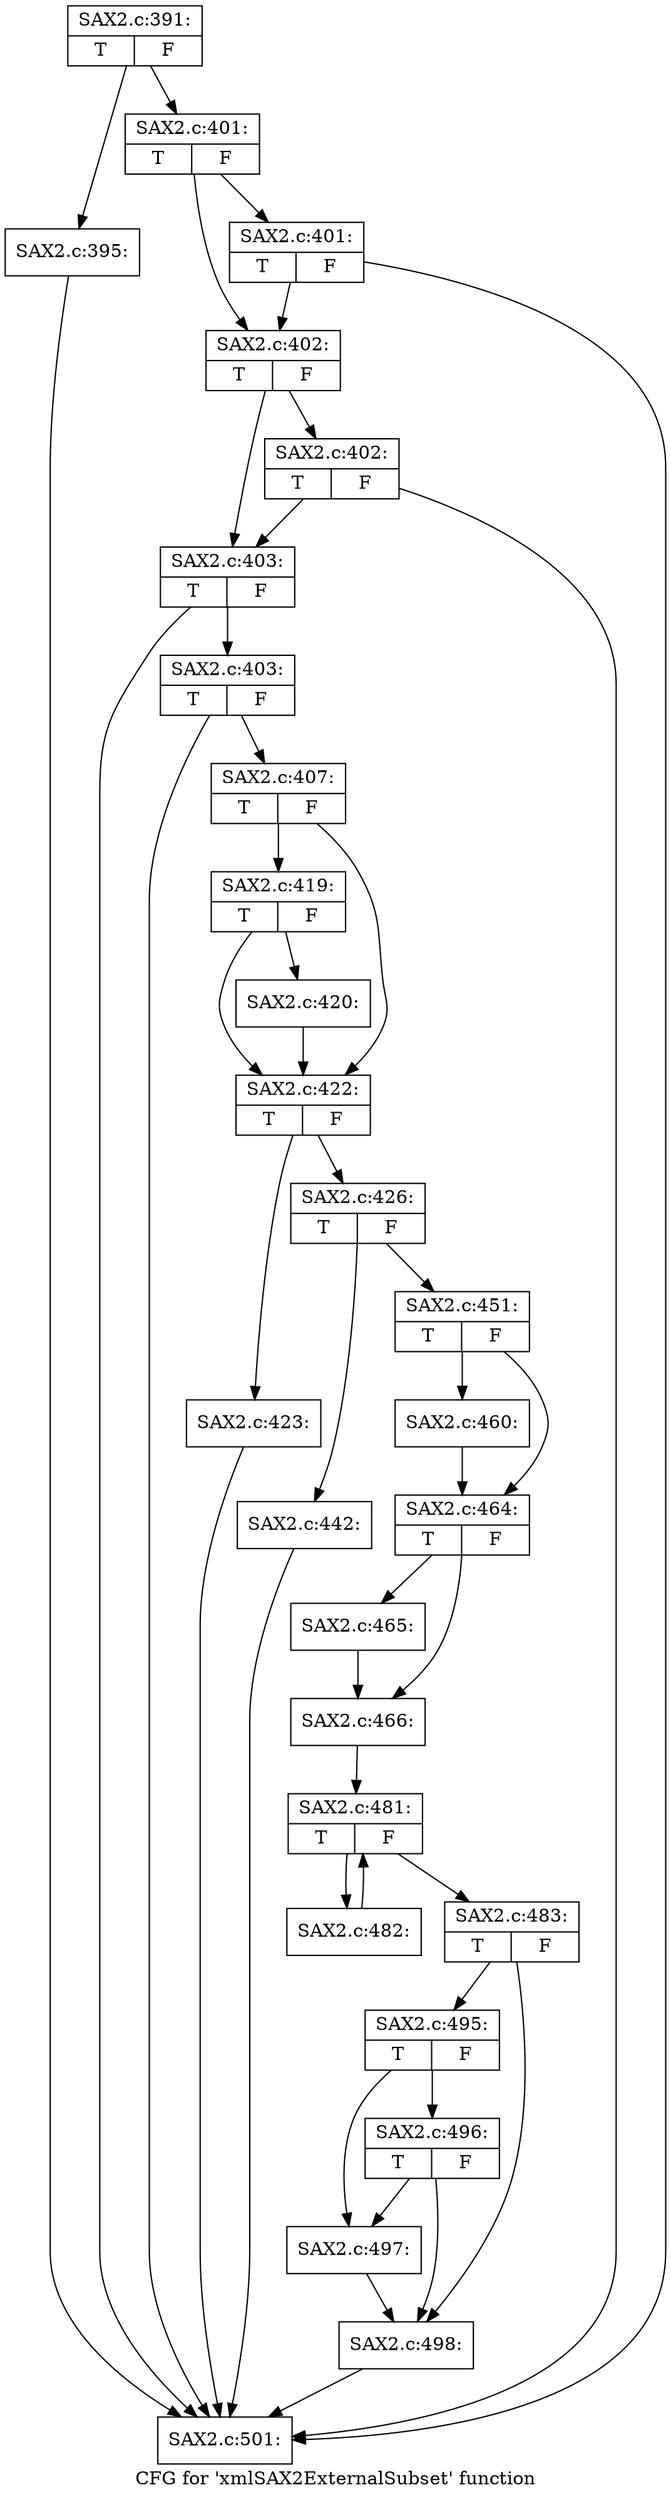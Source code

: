 digraph "CFG for 'xmlSAX2ExternalSubset' function" {
	label="CFG for 'xmlSAX2ExternalSubset' function";

	Node0x3e89d30 [shape=record,label="{SAX2.c:391:|{<s0>T|<s1>F}}"];
	Node0x3e89d30 -> Node0x40d0150;
	Node0x3e89d30 -> Node0x40d01a0;
	Node0x40d0150 [shape=record,label="{SAX2.c:395:}"];
	Node0x40d0150 -> Node0x4120a30;
	Node0x40d01a0 [shape=record,label="{SAX2.c:401:|{<s0>T|<s1>F}}"];
	Node0x40d01a0 -> Node0x4120a80;
	Node0x40d01a0 -> Node0x4120b00;
	Node0x4120b00 [shape=record,label="{SAX2.c:401:|{<s0>T|<s1>F}}"];
	Node0x4120b00 -> Node0x4120a80;
	Node0x4120b00 -> Node0x4120a30;
	Node0x4120a80 [shape=record,label="{SAX2.c:402:|{<s0>T|<s1>F}}"];
	Node0x4120a80 -> Node0x4121010;
	Node0x4120a80 -> Node0x4121060;
	Node0x4121060 [shape=record,label="{SAX2.c:402:|{<s0>T|<s1>F}}"];
	Node0x4121060 -> Node0x4121010;
	Node0x4121060 -> Node0x4120a30;
	Node0x4121010 [shape=record,label="{SAX2.c:403:|{<s0>T|<s1>F}}"];
	Node0x4121010 -> Node0x4121790;
	Node0x4121010 -> Node0x4120a30;
	Node0x4121790 [shape=record,label="{SAX2.c:403:|{<s0>T|<s1>F}}"];
	Node0x4121790 -> Node0x41209e0;
	Node0x4121790 -> Node0x4120a30;
	Node0x41209e0 [shape=record,label="{SAX2.c:407:|{<s0>T|<s1>F}}"];
	Node0x41209e0 -> Node0x41242e0;
	Node0x41209e0 -> Node0x4124290;
	Node0x41242e0 [shape=record,label="{SAX2.c:419:|{<s0>T|<s1>F}}"];
	Node0x41242e0 -> Node0x4124240;
	Node0x41242e0 -> Node0x4124290;
	Node0x4124240 [shape=record,label="{SAX2.c:420:}"];
	Node0x4124240 -> Node0x4124290;
	Node0x4124290 [shape=record,label="{SAX2.c:422:|{<s0>T|<s1>F}}"];
	Node0x4124290 -> Node0x4125580;
	Node0x4124290 -> Node0x41255d0;
	Node0x4125580 [shape=record,label="{SAX2.c:423:}"];
	Node0x4125580 -> Node0x4120a30;
	Node0x41255d0 [shape=record,label="{SAX2.c:426:|{<s0>T|<s1>F}}"];
	Node0x41255d0 -> Node0x41261f0;
	Node0x41255d0 -> Node0x4126520;
	Node0x41261f0 [shape=record,label="{SAX2.c:442:}"];
	Node0x41261f0 -> Node0x4120a30;
	Node0x4126520 [shape=record,label="{SAX2.c:451:|{<s0>T|<s1>F}}"];
	Node0x4126520 -> Node0x412b110;
	Node0x4126520 -> Node0x412b440;
	Node0x412b110 [shape=record,label="{SAX2.c:460:}"];
	Node0x412b110 -> Node0x412b440;
	Node0x412b440 [shape=record,label="{SAX2.c:464:|{<s0>T|<s1>F}}"];
	Node0x412b440 -> Node0x412bc00;
	Node0x412b440 -> Node0x412be70;
	Node0x412bc00 [shape=record,label="{SAX2.c:465:}"];
	Node0x412bc00 -> Node0x412be70;
	Node0x412be70 [shape=record,label="{SAX2.c:466:}"];
	Node0x412be70 -> Node0x412cd40;
	Node0x412cd40 [shape=record,label="{SAX2.c:481:|{<s0>T|<s1>F}}"];
	Node0x412cd40 -> Node0x412e8e0;
	Node0x412cd40 -> Node0x412cf70;
	Node0x412e8e0 [shape=record,label="{SAX2.c:482:}"];
	Node0x412e8e0 -> Node0x412cd40;
	Node0x412cf70 [shape=record,label="{SAX2.c:483:|{<s0>T|<s1>F}}"];
	Node0x412cf70 -> Node0x412e270;
	Node0x412cf70 -> Node0x412b230;
	Node0x412e270 [shape=record,label="{SAX2.c:495:|{<s0>T|<s1>F}}"];
	Node0x412e270 -> Node0x4130060;
	Node0x412e270 -> Node0x4130390;
	Node0x4130390 [shape=record,label="{SAX2.c:496:|{<s0>T|<s1>F}}"];
	Node0x4130390 -> Node0x412b230;
	Node0x4130390 -> Node0x4130060;
	Node0x4130060 [shape=record,label="{SAX2.c:497:}"];
	Node0x4130060 -> Node0x412b230;
	Node0x412b230 [shape=record,label="{SAX2.c:498:}"];
	Node0x412b230 -> Node0x4120a30;
	Node0x4120a30 [shape=record,label="{SAX2.c:501:}"];
}
